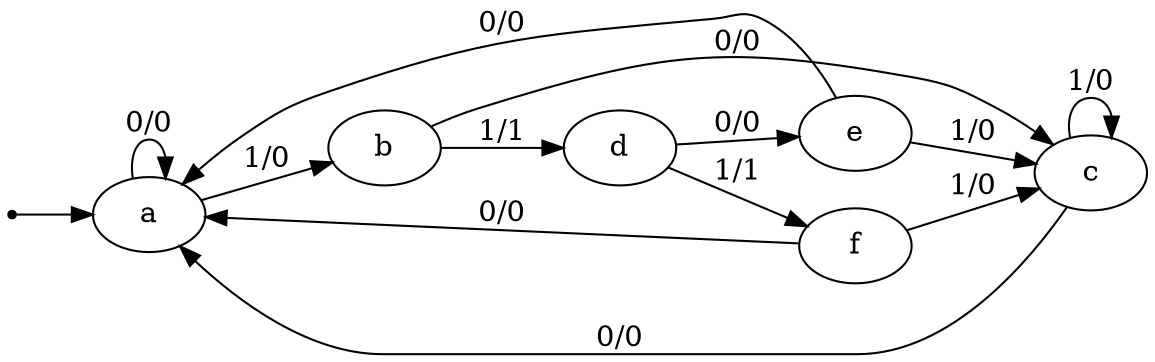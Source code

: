 digraph STG {
	rankdir=LR;

	INIT [shape=point];
	a [label="a"];
	b [label="b"];
	c [label="c"];
	d [label="d"];
	e [label="e"];
	f [label="f"];

	INIT -> a;
	a -> a [label="0/0"];
	a -> b [label="1/0"];
	b -> c [label="0/0"];
	b -> d [label="1/1"];
	c -> a [label="0/0"];
	c -> c [label="1/0"];
	d -> e [label="0/0"];
	d -> f [label="1/1"];
	e -> a [label="0/0"];
	e -> c [label="1/0"];
	f -> a [label="0/0"];
	f -> c [label="1/0"];
}
